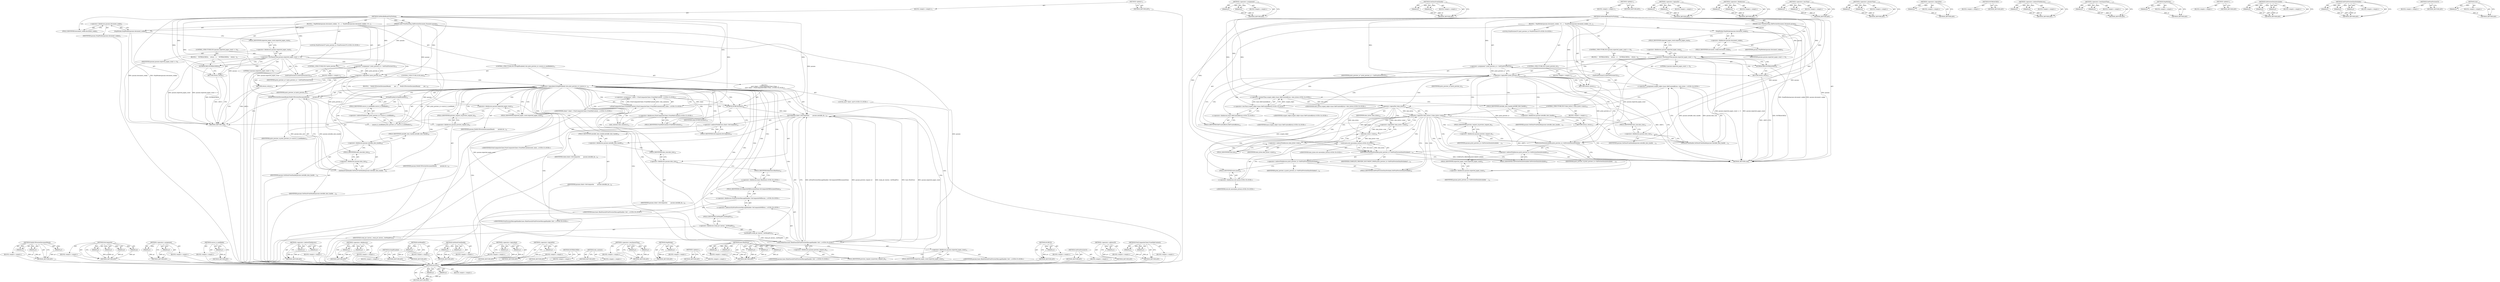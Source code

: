 digraph "PrintCompositeClient.FromWebContents" {
vulnerable_164 [label=<(METHOD,std.move)>];
vulnerable_165 [label=<(PARAM,p1)>];
vulnerable_166 [label=<(PARAM,p2)>];
vulnerable_167 [label=<(BLOCK,&lt;empty&gt;,&lt;empty&gt;)>];
vulnerable_168 [label=<(METHOD_RETURN,ANY)>];
vulnerable_117 [label=<(METHOD,&lt;operator&gt;.assignment)>];
vulnerable_118 [label=<(PARAM,p1)>];
vulnerable_119 [label=<(PARAM,p2)>];
vulnerable_120 [label=<(BLOCK,&lt;empty&gt;,&lt;empty&gt;)>];
vulnerable_121 [label=<(METHOD_RETURN,ANY)>];
vulnerable_139 [label=<(METHOD,GetDataFromHandle)>];
vulnerable_140 [label=<(PARAM,p1)>];
vulnerable_141 [label=<(PARAM,p2)>];
vulnerable_142 [label=<(BLOCK,&lt;empty&gt;,&lt;empty&gt;)>];
vulnerable_143 [label=<(METHOD_RETURN,ANY)>];
vulnerable_6 [label=<(METHOD,&lt;global&gt;)<SUB>1</SUB>>];
vulnerable_7 [label=<(BLOCK,&lt;empty&gt;,&lt;empty&gt;)<SUB>1</SUB>>];
vulnerable_8 [label=<(METHOD,OnMetafileReadyForPrinting)<SUB>1</SUB>>];
vulnerable_9 [label=<(PARAM,const PrintHostMsg_DidPreviewDocument_Params&amp; params)<SUB>2</SUB>>];
vulnerable_10 [label=<(BLOCK,{
  StopWorker(params.document_cookie);

  if (...,{
  StopWorker(params.document_cookie);

  if (...)<SUB>2</SUB>>];
vulnerable_11 [label=<(StopWorker,StopWorker(params.document_cookie))<SUB>3</SUB>>];
vulnerable_12 [label=<(&lt;operator&gt;.fieldAccess,params.document_cookie)<SUB>3</SUB>>];
vulnerable_13 [label=<(IDENTIFIER,params,StopWorker(params.document_cookie))<SUB>3</SUB>>];
vulnerable_14 [label=<(FIELD_IDENTIFIER,document_cookie,document_cookie)<SUB>3</SUB>>];
vulnerable_15 [label=<(CONTROL_STRUCTURE,IF,if (params.expected_pages_count &lt;= 0))<SUB>5</SUB>>];
vulnerable_16 [label=<(&lt;operator&gt;.lessEqualsThan,params.expected_pages_count &lt;= 0)<SUB>5</SUB>>];
vulnerable_17 [label=<(&lt;operator&gt;.fieldAccess,params.expected_pages_count)<SUB>5</SUB>>];
vulnerable_18 [label=<(IDENTIFIER,params,params.expected_pages_count &lt;= 0)<SUB>5</SUB>>];
vulnerable_19 [label=<(FIELD_IDENTIFIER,expected_pages_count,expected_pages_count)<SUB>5</SUB>>];
vulnerable_20 [label=<(LITERAL,0,params.expected_pages_count &lt;= 0)<SUB>5</SUB>>];
vulnerable_21 [label=<(BLOCK,{
    NOTREACHED();
    return;
  },{
    NOTREACHED();
    return;
  })<SUB>5</SUB>>];
vulnerable_22 [label=<(NOTREACHED,NOTREACHED())<SUB>6</SUB>>];
vulnerable_23 [label=<(RETURN,return;,return;)<SUB>7</SUB>>];
vulnerable_24 [label="<(LOCAL,PrintPreviewUI* print_preview_ui: PrintPreviewUI*)<SUB>10</SUB>>"];
vulnerable_25 [label=<(&lt;operator&gt;.assignment,* print_preview_ui = GetPrintPreviewUI())<SUB>10</SUB>>];
vulnerable_26 [label=<(IDENTIFIER,print_preview_ui,* print_preview_ui = GetPrintPreviewUI())<SUB>10</SUB>>];
vulnerable_27 [label=<(GetPrintPreviewUI,GetPrintPreviewUI())<SUB>10</SUB>>];
vulnerable_28 [label=<(CONTROL_STRUCTURE,IF,if (!print_preview_ui))<SUB>11</SUB>>];
vulnerable_29 [label=<(&lt;operator&gt;.logicalNot,!print_preview_ui)<SUB>11</SUB>>];
vulnerable_30 [label=<(IDENTIFIER,print_preview_ui,!print_preview_ui)<SUB>11</SUB>>];
vulnerable_31 [label=<(BLOCK,&lt;empty&gt;,&lt;empty&gt;)<SUB>12</SUB>>];
vulnerable_32 [label=<(RETURN,return;,return;)<SUB>12</SUB>>];
vulnerable_33 [label="<(&lt;operator&gt;.assignment,scoped_refptr&lt;base::RefCountedBytes&gt; data_bytes...)<SUB>14</SUB>>"];
vulnerable_34 [label="<(&lt;operator&gt;.greaterThan,scoped_refptr&lt;base::RefCountedBytes&gt; data_bytes)<SUB>14</SUB>>"];
vulnerable_35 [label="<(&lt;operator&gt;.lessThan,scoped_refptr&lt;base::RefCountedBytes)<SUB>14</SUB>>"];
vulnerable_36 [label="<(IDENTIFIER,scoped_refptr,scoped_refptr&lt;base::RefCountedBytes)<SUB>14</SUB>>"];
vulnerable_37 [label="<(&lt;operator&gt;.fieldAccess,base::RefCountedBytes)<SUB>14</SUB>>"];
vulnerable_38 [label="<(IDENTIFIER,base,scoped_refptr&lt;base::RefCountedBytes)<SUB>14</SUB>>"];
vulnerable_39 [label=<(FIELD_IDENTIFIER,RefCountedBytes,RefCountedBytes)<SUB>14</SUB>>];
vulnerable_40 [label="<(IDENTIFIER,data_bytes,scoped_refptr&lt;base::RefCountedBytes&gt; data_bytes)<SUB>14</SUB>>"];
vulnerable_41 [label=<(GetDataFromHandle,GetDataFromHandle(params.metafile_data_handle, ...)<SUB>15</SUB>>];
vulnerable_42 [label=<(&lt;operator&gt;.fieldAccess,params.metafile_data_handle)<SUB>15</SUB>>];
vulnerable_43 [label=<(IDENTIFIER,params,GetDataFromHandle(params.metafile_data_handle, ...)<SUB>15</SUB>>];
vulnerable_44 [label=<(FIELD_IDENTIFIER,metafile_data_handle,metafile_data_handle)<SUB>15</SUB>>];
vulnerable_45 [label=<(&lt;operator&gt;.fieldAccess,params.data_size)<SUB>15</SUB>>];
vulnerable_46 [label=<(IDENTIFIER,params,GetDataFromHandle(params.metafile_data_handle, ...)<SUB>15</SUB>>];
vulnerable_47 [label=<(FIELD_IDENTIFIER,data_size,data_size)<SUB>15</SUB>>];
vulnerable_48 [label=<(CONTROL_STRUCTURE,IF,if (!data_bytes || !data_bytes-&gt;size()))<SUB>16</SUB>>];
vulnerable_49 [label=<(&lt;operator&gt;.logicalOr,!data_bytes || !data_bytes-&gt;size())<SUB>16</SUB>>];
vulnerable_50 [label=<(&lt;operator&gt;.logicalNot,!data_bytes)<SUB>16</SUB>>];
vulnerable_51 [label=<(IDENTIFIER,data_bytes,!data_bytes)<SUB>16</SUB>>];
vulnerable_52 [label=<(&lt;operator&gt;.logicalNot,!data_bytes-&gt;size())<SUB>16</SUB>>];
vulnerable_53 [label=<(size,data_bytes-&gt;size())<SUB>16</SUB>>];
vulnerable_54 [label=<(&lt;operator&gt;.indirectFieldAccess,data_bytes-&gt;size)<SUB>16</SUB>>];
vulnerable_55 [label=<(IDENTIFIER,data_bytes,data_bytes-&gt;size())<SUB>16</SUB>>];
vulnerable_56 [label=<(FIELD_IDENTIFIER,size,size)<SUB>16</SUB>>];
vulnerable_57 [label=<(BLOCK,&lt;empty&gt;,&lt;empty&gt;)<SUB>17</SUB>>];
vulnerable_58 [label=<(RETURN,return;,return;)<SUB>17</SUB>>];
vulnerable_59 [label=<(SetPrintPreviewDataForIndex,print_preview_ui-&gt;SetPrintPreviewDataForIndex(C...)<SUB>18</SUB>>];
vulnerable_60 [label=<(&lt;operator&gt;.indirectFieldAccess,print_preview_ui-&gt;SetPrintPreviewDataForIndex)<SUB>18</SUB>>];
vulnerable_61 [label=<(IDENTIFIER,print_preview_ui,print_preview_ui-&gt;SetPrintPreviewDataForIndex(C...)<SUB>18</SUB>>];
vulnerable_62 [label=<(FIELD_IDENTIFIER,SetPrintPreviewDataForIndex,SetPrintPreviewDataForIndex)<SUB>18</SUB>>];
vulnerable_63 [label=<(IDENTIFIER,COMPLETE_PREVIEW_DOCUMENT_INDEX,print_preview_ui-&gt;SetPrintPreviewDataForIndex(C...)<SUB>18</SUB>>];
vulnerable_64 [label="<(std.move,std::move(data_bytes))<SUB>19</SUB>>"];
vulnerable_65 [label="<(&lt;operator&gt;.fieldAccess,std::move)<SUB>19</SUB>>"];
vulnerable_66 [label="<(IDENTIFIER,std,std::move(data_bytes))<SUB>19</SUB>>"];
vulnerable_67 [label=<(FIELD_IDENTIFIER,move,move)<SUB>19</SUB>>];
vulnerable_68 [label="<(IDENTIFIER,data_bytes,std::move(data_bytes))<SUB>19</SUB>>"];
vulnerable_69 [label=<(OnPreviewDataIsAvailable,print_preview_ui-&gt;OnPreviewDataIsAvailable(
   ...)<SUB>20</SUB>>];
vulnerable_70 [label=<(&lt;operator&gt;.indirectFieldAccess,print_preview_ui-&gt;OnPreviewDataIsAvailable)<SUB>20</SUB>>];
vulnerable_71 [label=<(IDENTIFIER,print_preview_ui,print_preview_ui-&gt;OnPreviewDataIsAvailable(
   ...)<SUB>20</SUB>>];
vulnerable_72 [label=<(FIELD_IDENTIFIER,OnPreviewDataIsAvailable,OnPreviewDataIsAvailable)<SUB>20</SUB>>];
vulnerable_73 [label=<(&lt;operator&gt;.fieldAccess,params.expected_pages_count)<SUB>21</SUB>>];
vulnerable_74 [label=<(IDENTIFIER,params,print_preview_ui-&gt;OnPreviewDataIsAvailable(
   ...)<SUB>21</SUB>>];
vulnerable_75 [label=<(FIELD_IDENTIFIER,expected_pages_count,expected_pages_count)<SUB>21</SUB>>];
vulnerable_76 [label=<(&lt;operator&gt;.fieldAccess,params.preview_request_id)<SUB>21</SUB>>];
vulnerable_77 [label=<(IDENTIFIER,params,print_preview_ui-&gt;OnPreviewDataIsAvailable(
   ...)<SUB>21</SUB>>];
vulnerable_78 [label=<(FIELD_IDENTIFIER,preview_request_id,preview_request_id)<SUB>21</SUB>>];
vulnerable_79 [label=<(METHOD_RETURN,void)<SUB>1</SUB>>];
vulnerable_81 [label=<(METHOD_RETURN,ANY)<SUB>1</SUB>>];
vulnerable_144 [label=<(METHOD,&lt;operator&gt;.logicalOr)>];
vulnerable_145 [label=<(PARAM,p1)>];
vulnerable_146 [label=<(PARAM,p2)>];
vulnerable_147 [label=<(BLOCK,&lt;empty&gt;,&lt;empty&gt;)>];
vulnerable_148 [label=<(METHOD_RETURN,ANY)>];
vulnerable_104 [label=<(METHOD,&lt;operator&gt;.fieldAccess)>];
vulnerable_105 [label=<(PARAM,p1)>];
vulnerable_106 [label=<(PARAM,p2)>];
vulnerable_107 [label=<(BLOCK,&lt;empty&gt;,&lt;empty&gt;)>];
vulnerable_108 [label=<(METHOD_RETURN,ANY)>];
vulnerable_134 [label=<(METHOD,&lt;operator&gt;.lessThan)>];
vulnerable_135 [label=<(PARAM,p1)>];
vulnerable_136 [label=<(PARAM,p2)>];
vulnerable_137 [label=<(BLOCK,&lt;empty&gt;,&lt;empty&gt;)>];
vulnerable_138 [label=<(METHOD_RETURN,ANY)>];
vulnerable_129 [label=<(METHOD,&lt;operator&gt;.greaterThan)>];
vulnerable_130 [label=<(PARAM,p1)>];
vulnerable_131 [label=<(PARAM,p2)>];
vulnerable_132 [label=<(BLOCK,&lt;empty&gt;,&lt;empty&gt;)>];
vulnerable_133 [label=<(METHOD_RETURN,ANY)>];
vulnerable_125 [label=<(METHOD,&lt;operator&gt;.logicalNot)>];
vulnerable_126 [label=<(PARAM,p1)>];
vulnerable_127 [label=<(BLOCK,&lt;empty&gt;,&lt;empty&gt;)>];
vulnerable_128 [label=<(METHOD_RETURN,ANY)>];
vulnerable_114 [label=<(METHOD,NOTREACHED)>];
vulnerable_115 [label=<(BLOCK,&lt;empty&gt;,&lt;empty&gt;)>];
vulnerable_116 [label=<(METHOD_RETURN,ANY)>];
vulnerable_153 [label=<(METHOD,&lt;operator&gt;.indirectFieldAccess)>];
vulnerable_154 [label=<(PARAM,p1)>];
vulnerable_155 [label=<(PARAM,p2)>];
vulnerable_156 [label=<(BLOCK,&lt;empty&gt;,&lt;empty&gt;)>];
vulnerable_157 [label=<(METHOD_RETURN,ANY)>];
vulnerable_109 [label=<(METHOD,&lt;operator&gt;.lessEqualsThan)>];
vulnerable_110 [label=<(PARAM,p1)>];
vulnerable_111 [label=<(PARAM,p2)>];
vulnerable_112 [label=<(BLOCK,&lt;empty&gt;,&lt;empty&gt;)>];
vulnerable_113 [label=<(METHOD_RETURN,ANY)>];
vulnerable_100 [label=<(METHOD,StopWorker)>];
vulnerable_101 [label=<(PARAM,p1)>];
vulnerable_102 [label=<(BLOCK,&lt;empty&gt;,&lt;empty&gt;)>];
vulnerable_103 [label=<(METHOD_RETURN,ANY)>];
vulnerable_94 [label=<(METHOD,&lt;global&gt;)<SUB>1</SUB>>];
vulnerable_95 [label=<(BLOCK,&lt;empty&gt;,&lt;empty&gt;)>];
vulnerable_96 [label=<(METHOD_RETURN,ANY)>];
vulnerable_169 [label=<(METHOD,OnPreviewDataIsAvailable)>];
vulnerable_170 [label=<(PARAM,p1)>];
vulnerable_171 [label=<(PARAM,p2)>];
vulnerable_172 [label=<(PARAM,p3)>];
vulnerable_173 [label=<(BLOCK,&lt;empty&gt;,&lt;empty&gt;)>];
vulnerable_174 [label=<(METHOD_RETURN,ANY)>];
vulnerable_158 [label=<(METHOD,SetPrintPreviewDataForIndex)>];
vulnerable_159 [label=<(PARAM,p1)>];
vulnerable_160 [label=<(PARAM,p2)>];
vulnerable_161 [label=<(PARAM,p3)>];
vulnerable_162 [label=<(BLOCK,&lt;empty&gt;,&lt;empty&gt;)>];
vulnerable_163 [label=<(METHOD_RETURN,ANY)>];
vulnerable_122 [label=<(METHOD,GetPrintPreviewUI)>];
vulnerable_123 [label=<(BLOCK,&lt;empty&gt;,&lt;empty&gt;)>];
vulnerable_124 [label=<(METHOD_RETURN,ANY)>];
vulnerable_149 [label=<(METHOD,size)>];
vulnerable_150 [label=<(PARAM,p1)>];
vulnerable_151 [label=<(BLOCK,&lt;empty&gt;,&lt;empty&gt;)>];
vulnerable_152 [label=<(METHOD_RETURN,ANY)>];
fixed_201 [label=<(METHOD,NotifyUIPreviewDocumentReady)>];
fixed_202 [label=<(PARAM,p1)>];
fixed_203 [label=<(PARAM,p2)>];
fixed_204 [label=<(PARAM,p3)>];
fixed_205 [label=<(BLOCK,&lt;empty&gt;,&lt;empty&gt;)>];
fixed_206 [label=<(METHOD_RETURN,ANY)>];
fixed_178 [label=<(METHOD,DoComposite)>];
fixed_179 [label=<(PARAM,p1)>];
fixed_180 [label=<(PARAM,p2)>];
fixed_181 [label=<(PARAM,p3)>];
fixed_182 [label=<(PARAM,p4)>];
fixed_183 [label=<(BLOCK,&lt;empty&gt;,&lt;empty&gt;)>];
fixed_184 [label=<(METHOD_RETURN,ANY)>];
fixed_137 [label=<(METHOD,&lt;operator&gt;.assignment)>];
fixed_138 [label=<(PARAM,p1)>];
fixed_139 [label=<(PARAM,p2)>];
fixed_140 [label=<(BLOCK,&lt;empty&gt;,&lt;empty&gt;)>];
fixed_141 [label=<(METHOD_RETURN,ANY)>];
fixed_157 [label=<(METHOD,source_is_modifiable)>];
fixed_158 [label=<(PARAM,p1)>];
fixed_159 [label=<(BLOCK,&lt;empty&gt;,&lt;empty&gt;)>];
fixed_160 [label=<(METHOD_RETURN,ANY)>];
fixed_6 [label=<(METHOD,&lt;global&gt;)<SUB>1</SUB>>];
fixed_7 [label=<(BLOCK,&lt;empty&gt;,&lt;empty&gt;)<SUB>1</SUB>>];
fixed_8 [label=<(METHOD,OnMetafileReadyForPrinting)<SUB>1</SUB>>];
fixed_9 [label=<(PARAM,const PrintHostMsg_DidPreviewDocument_Params&amp; params)<SUB>2</SUB>>];
fixed_10 [label=<(BLOCK,{
  StopWorker(params.document_cookie);

  if (...,{
  StopWorker(params.document_cookie);

  if (...)<SUB>2</SUB>>];
fixed_11 [label=<(StopWorker,StopWorker(params.document_cookie))<SUB>3</SUB>>];
fixed_12 [label=<(&lt;operator&gt;.fieldAccess,params.document_cookie)<SUB>3</SUB>>];
fixed_13 [label=<(IDENTIFIER,params,StopWorker(params.document_cookie))<SUB>3</SUB>>];
fixed_14 [label=<(FIELD_IDENTIFIER,document_cookie,document_cookie)<SUB>3</SUB>>];
fixed_15 [label=<(CONTROL_STRUCTURE,IF,if (params.expected_pages_count &lt;= 0))<SUB>5</SUB>>];
fixed_16 [label=<(&lt;operator&gt;.lessEqualsThan,params.expected_pages_count &lt;= 0)<SUB>5</SUB>>];
fixed_17 [label=<(&lt;operator&gt;.fieldAccess,params.expected_pages_count)<SUB>5</SUB>>];
fixed_18 [label=<(IDENTIFIER,params,params.expected_pages_count &lt;= 0)<SUB>5</SUB>>];
fixed_19 [label=<(FIELD_IDENTIFIER,expected_pages_count,expected_pages_count)<SUB>5</SUB>>];
fixed_20 [label=<(LITERAL,0,params.expected_pages_count &lt;= 0)<SUB>5</SUB>>];
fixed_21 [label=<(BLOCK,{
    NOTREACHED();
    return;
  },{
    NOTREACHED();
    return;
  })<SUB>5</SUB>>];
fixed_22 [label=<(NOTREACHED,NOTREACHED())<SUB>6</SUB>>];
fixed_23 [label=<(RETURN,return;,return;)<SUB>7</SUB>>];
fixed_24 [label="<(LOCAL,PrintPreviewUI* print_preview_ui: PrintPreviewUI*)<SUB>10</SUB>>"];
fixed_25 [label=<(&lt;operator&gt;.assignment,* print_preview_ui = GetPrintPreviewUI())<SUB>10</SUB>>];
fixed_26 [label=<(IDENTIFIER,print_preview_ui,* print_preview_ui = GetPrintPreviewUI())<SUB>10</SUB>>];
fixed_27 [label=<(GetPrintPreviewUI,GetPrintPreviewUI())<SUB>10</SUB>>];
fixed_28 [label=<(CONTROL_STRUCTURE,IF,if (!print_preview_ui))<SUB>11</SUB>>];
fixed_29 [label=<(&lt;operator&gt;.logicalNot,!print_preview_ui)<SUB>11</SUB>>];
fixed_30 [label=<(IDENTIFIER,print_preview_ui,!print_preview_ui)<SUB>11</SUB>>];
fixed_31 [label=<(BLOCK,&lt;empty&gt;,&lt;empty&gt;)<SUB>12</SUB>>];
fixed_32 [label=<(RETURN,return;,return;)<SUB>12</SUB>>];
fixed_33 [label=<(CONTROL_STRUCTURE,IF,if (IsOopifEnabled() &amp;&amp; print_preview_ui-&gt;source_is_modifiable()))<SUB>14</SUB>>];
fixed_34 [label=<(&lt;operator&gt;.logicalAnd,IsOopifEnabled() &amp;&amp; print_preview_ui-&gt;source_is...)<SUB>14</SUB>>];
fixed_35 [label=<(IsOopifEnabled,IsOopifEnabled())<SUB>14</SUB>>];
fixed_36 [label=<(source_is_modifiable,print_preview_ui-&gt;source_is_modifiable())<SUB>14</SUB>>];
fixed_37 [label=<(&lt;operator&gt;.indirectFieldAccess,print_preview_ui-&gt;source_is_modifiable)<SUB>14</SUB>>];
fixed_38 [label=<(IDENTIFIER,print_preview_ui,print_preview_ui-&gt;source_is_modifiable())<SUB>14</SUB>>];
fixed_39 [label=<(FIELD_IDENTIFIER,source_is_modifiable,source_is_modifiable)<SUB>14</SUB>>];
fixed_40 [label="<(BLOCK,{
    auto* client = PrintCompositeClient::From...,{
    auto* client = PrintCompositeClient::From...)<SUB>14</SUB>>"];
fixed_41 [label="<(LOCAL,auto* client: auto*)<SUB>15</SUB>>"];
fixed_42 [label="<(&lt;operator&gt;.assignment,* client = PrintCompositeClient::FromWebContent...)<SUB>15</SUB>>"];
fixed_43 [label="<(IDENTIFIER,client,* client = PrintCompositeClient::FromWebContent...)<SUB>15</SUB>>"];
fixed_44 [label="<(PrintCompositeClient.FromWebContents,PrintCompositeClient::FromWebContents(web_conte...)<SUB>15</SUB>>"];
fixed_45 [label="<(&lt;operator&gt;.fieldAccess,PrintCompositeClient::FromWebContents)<SUB>15</SUB>>"];
fixed_46 [label="<(IDENTIFIER,PrintCompositeClient,PrintCompositeClient::FromWebContents(web_conte...)<SUB>15</SUB>>"];
fixed_47 [label=<(FIELD_IDENTIFIER,FromWebContents,FromWebContents)<SUB>15</SUB>>];
fixed_48 [label=<(web_contents,web_contents())<SUB>15</SUB>>];
fixed_49 [label=<(DCHECK,DCHECK(client))<SUB>16</SUB>>];
fixed_50 [label=<(IDENTIFIER,client,DCHECK(client))<SUB>16</SUB>>];
fixed_51 [label=<(DoComposite,client-&gt;DoComposite(
        params.metafile_da...)<SUB>18</SUB>>];
fixed_52 [label=<(&lt;operator&gt;.indirectFieldAccess,client-&gt;DoComposite)<SUB>18</SUB>>];
fixed_53 [label=<(IDENTIFIER,client,client-&gt;DoComposite(
        params.metafile_da...)<SUB>18</SUB>>];
fixed_54 [label=<(FIELD_IDENTIFIER,DoComposite,DoComposite)<SUB>18</SUB>>];
fixed_55 [label=<(&lt;operator&gt;.fieldAccess,params.metafile_data_handle)<SUB>19</SUB>>];
fixed_56 [label=<(IDENTIFIER,params,client-&gt;DoComposite(
        params.metafile_da...)<SUB>19</SUB>>];
fixed_57 [label=<(FIELD_IDENTIFIER,metafile_data_handle,metafile_data_handle)<SUB>19</SUB>>];
fixed_58 [label=<(&lt;operator&gt;.fieldAccess,params.data_size)<SUB>19</SUB>>];
fixed_59 [label=<(IDENTIFIER,params,client-&gt;DoComposite(
        params.metafile_da...)<SUB>19</SUB>>];
fixed_60 [label=<(FIELD_IDENTIFIER,data_size,data_size)<SUB>19</SUB>>];
fixed_61 [label="<(base.BindOnce,base::BindOnce(&amp;PrintPreviewMessageHandler::OnC...)<SUB>20</SUB>>"];
fixed_62 [label="<(&lt;operator&gt;.fieldAccess,base::BindOnce)<SUB>20</SUB>>"];
fixed_63 [label="<(IDENTIFIER,base,base::BindOnce(&amp;PrintPreviewMessageHandler::OnC...)<SUB>20</SUB>>"];
fixed_64 [label=<(FIELD_IDENTIFIER,BindOnce,BindOnce)<SUB>20</SUB>>];
fixed_65 [label="<(&lt;operator&gt;.addressOf,&amp;PrintPreviewMessageHandler::OnCompositePdfDocu...)<SUB>20</SUB>>"];
fixed_66 [label="<(&lt;operator&gt;.fieldAccess,PrintPreviewMessageHandler::OnCompositePdfDocum...)<SUB>20</SUB>>"];
fixed_67 [label="<(IDENTIFIER,PrintPreviewMessageHandler,base::BindOnce(&amp;PrintPreviewMessageHandler::OnC...)<SUB>20</SUB>>"];
fixed_68 [label=<(FIELD_IDENTIFIER,OnCompositePdfDocumentDone,OnCompositePdfDocumentDone)<SUB>20</SUB>>];
fixed_69 [label=<(GetWeakPtr,weak_ptr_factory_.GetWeakPtr())<SUB>21</SUB>>];
fixed_70 [label=<(&lt;operator&gt;.fieldAccess,weak_ptr_factory_.GetWeakPtr)<SUB>21</SUB>>];
fixed_71 [label=<(IDENTIFIER,weak_ptr_factory_,weak_ptr_factory_.GetWeakPtr())<SUB>21</SUB>>];
fixed_72 [label=<(FIELD_IDENTIFIER,GetWeakPtr,GetWeakPtr)<SUB>21</SUB>>];
fixed_73 [label=<(&lt;operator&gt;.fieldAccess,params.expected_pages_count)<SUB>22</SUB>>];
fixed_74 [label="<(IDENTIFIER,params,base::BindOnce(&amp;PrintPreviewMessageHandler::OnC...)<SUB>22</SUB>>"];
fixed_75 [label=<(FIELD_IDENTIFIER,expected_pages_count,expected_pages_count)<SUB>22</SUB>>];
fixed_76 [label=<(&lt;operator&gt;.fieldAccess,params.preview_request_id)<SUB>22</SUB>>];
fixed_77 [label="<(IDENTIFIER,params,base::BindOnce(&amp;PrintPreviewMessageHandler::OnC...)<SUB>22</SUB>>"];
fixed_78 [label=<(FIELD_IDENTIFIER,preview_request_id,preview_request_id)<SUB>22</SUB>>];
fixed_79 [label=<(CONTROL_STRUCTURE,ELSE,else)<SUB>23</SUB>>];
fixed_80 [label=<(BLOCK,{
    NotifyUIPreviewDocumentReady(
        par...,{
    NotifyUIPreviewDocumentReady(
        par...)<SUB>23</SUB>>];
fixed_81 [label=<(NotifyUIPreviewDocumentReady,NotifyUIPreviewDocumentReady(
        params.ex...)<SUB>24</SUB>>];
fixed_82 [label=<(&lt;operator&gt;.fieldAccess,params.expected_pages_count)<SUB>25</SUB>>];
fixed_83 [label=<(IDENTIFIER,params,NotifyUIPreviewDocumentReady(
        params.ex...)<SUB>25</SUB>>];
fixed_84 [label=<(FIELD_IDENTIFIER,expected_pages_count,expected_pages_count)<SUB>25</SUB>>];
fixed_85 [label=<(&lt;operator&gt;.fieldAccess,params.preview_request_id)<SUB>25</SUB>>];
fixed_86 [label=<(IDENTIFIER,params,NotifyUIPreviewDocumentReady(
        params.ex...)<SUB>25</SUB>>];
fixed_87 [label=<(FIELD_IDENTIFIER,preview_request_id,preview_request_id)<SUB>25</SUB>>];
fixed_88 [label=<(GetDataFromHandle,GetDataFromHandle(params.metafile_data_handle, ...)<SUB>26</SUB>>];
fixed_89 [label=<(&lt;operator&gt;.fieldAccess,params.metafile_data_handle)<SUB>26</SUB>>];
fixed_90 [label=<(IDENTIFIER,params,GetDataFromHandle(params.metafile_data_handle, ...)<SUB>26</SUB>>];
fixed_91 [label=<(FIELD_IDENTIFIER,metafile_data_handle,metafile_data_handle)<SUB>26</SUB>>];
fixed_92 [label=<(&lt;operator&gt;.fieldAccess,params.data_size)<SUB>26</SUB>>];
fixed_93 [label=<(IDENTIFIER,params,GetDataFromHandle(params.metafile_data_handle, ...)<SUB>26</SUB>>];
fixed_94 [label=<(FIELD_IDENTIFIER,data_size,data_size)<SUB>26</SUB>>];
fixed_95 [label=<(METHOD_RETURN,void)<SUB>1</SUB>>];
fixed_97 [label=<(METHOD_RETURN,ANY)<SUB>1</SUB>>];
fixed_161 [label=<(METHOD,&lt;operator&gt;.indirectFieldAccess)>];
fixed_162 [label=<(PARAM,p1)>];
fixed_163 [label=<(PARAM,p2)>];
fixed_164 [label=<(BLOCK,&lt;empty&gt;,&lt;empty&gt;)>];
fixed_165 [label=<(METHOD_RETURN,ANY)>];
fixed_124 [label=<(METHOD,&lt;operator&gt;.fieldAccess)>];
fixed_125 [label=<(PARAM,p1)>];
fixed_126 [label=<(PARAM,p2)>];
fixed_127 [label=<(BLOCK,&lt;empty&gt;,&lt;empty&gt;)>];
fixed_128 [label=<(METHOD_RETURN,ANY)>];
fixed_154 [label=<(METHOD,IsOopifEnabled)>];
fixed_155 [label=<(BLOCK,&lt;empty&gt;,&lt;empty&gt;)>];
fixed_156 [label=<(METHOD_RETURN,ANY)>];
fixed_197 [label=<(METHOD,GetWeakPtr)>];
fixed_198 [label=<(PARAM,p1)>];
fixed_199 [label=<(BLOCK,&lt;empty&gt;,&lt;empty&gt;)>];
fixed_200 [label=<(METHOD_RETURN,ANY)>];
fixed_207 [label=<(METHOD,GetDataFromHandle)>];
fixed_208 [label=<(PARAM,p1)>];
fixed_209 [label=<(PARAM,p2)>];
fixed_210 [label=<(BLOCK,&lt;empty&gt;,&lt;empty&gt;)>];
fixed_211 [label=<(METHOD_RETURN,ANY)>];
fixed_149 [label=<(METHOD,&lt;operator&gt;.logicalAnd)>];
fixed_150 [label=<(PARAM,p1)>];
fixed_151 [label=<(PARAM,p2)>];
fixed_152 [label=<(BLOCK,&lt;empty&gt;,&lt;empty&gt;)>];
fixed_153 [label=<(METHOD_RETURN,ANY)>];
fixed_145 [label=<(METHOD,&lt;operator&gt;.logicalNot)>];
fixed_146 [label=<(PARAM,p1)>];
fixed_147 [label=<(BLOCK,&lt;empty&gt;,&lt;empty&gt;)>];
fixed_148 [label=<(METHOD_RETURN,ANY)>];
fixed_134 [label=<(METHOD,NOTREACHED)>];
fixed_135 [label=<(BLOCK,&lt;empty&gt;,&lt;empty&gt;)>];
fixed_136 [label=<(METHOD_RETURN,ANY)>];
fixed_171 [label=<(METHOD,web_contents)>];
fixed_172 [label=<(BLOCK,&lt;empty&gt;,&lt;empty&gt;)>];
fixed_173 [label=<(METHOD_RETURN,ANY)>];
fixed_129 [label=<(METHOD,&lt;operator&gt;.lessEqualsThan)>];
fixed_130 [label=<(PARAM,p1)>];
fixed_131 [label=<(PARAM,p2)>];
fixed_132 [label=<(BLOCK,&lt;empty&gt;,&lt;empty&gt;)>];
fixed_133 [label=<(METHOD_RETURN,ANY)>];
fixed_120 [label=<(METHOD,StopWorker)>];
fixed_121 [label=<(PARAM,p1)>];
fixed_122 [label=<(BLOCK,&lt;empty&gt;,&lt;empty&gt;)>];
fixed_123 [label=<(METHOD_RETURN,ANY)>];
fixed_114 [label=<(METHOD,&lt;global&gt;)<SUB>1</SUB>>];
fixed_115 [label=<(BLOCK,&lt;empty&gt;,&lt;empty&gt;)>];
fixed_116 [label=<(METHOD_RETURN,ANY)>];
fixed_185 [label=<(METHOD,base.BindOnce)>];
fixed_186 [label=<(PARAM,p1)>];
fixed_187 [label=<(PARAM,p2)>];
fixed_188 [label=<(PARAM,p3)>];
fixed_189 [label=<(PARAM,p4)>];
fixed_190 [label=<(PARAM,p5)>];
fixed_191 [label=<(BLOCK,&lt;empty&gt;,&lt;empty&gt;)>];
fixed_192 [label=<(METHOD_RETURN,ANY)>];
fixed_174 [label=<(METHOD,DCHECK)>];
fixed_175 [label=<(PARAM,p1)>];
fixed_176 [label=<(BLOCK,&lt;empty&gt;,&lt;empty&gt;)>];
fixed_177 [label=<(METHOD_RETURN,ANY)>];
fixed_142 [label=<(METHOD,GetPrintPreviewUI)>];
fixed_143 [label=<(BLOCK,&lt;empty&gt;,&lt;empty&gt;)>];
fixed_144 [label=<(METHOD_RETURN,ANY)>];
fixed_193 [label=<(METHOD,&lt;operator&gt;.addressOf)>];
fixed_194 [label=<(PARAM,p1)>];
fixed_195 [label=<(BLOCK,&lt;empty&gt;,&lt;empty&gt;)>];
fixed_196 [label=<(METHOD_RETURN,ANY)>];
fixed_166 [label=<(METHOD,PrintCompositeClient.FromWebContents)>];
fixed_167 [label=<(PARAM,p1)>];
fixed_168 [label=<(PARAM,p2)>];
fixed_169 [label=<(BLOCK,&lt;empty&gt;,&lt;empty&gt;)>];
fixed_170 [label=<(METHOD_RETURN,ANY)>];
vulnerable_164 -> vulnerable_165  [key=0, label="AST: "];
vulnerable_164 -> vulnerable_165  [key=1, label="DDG: "];
vulnerable_164 -> vulnerable_167  [key=0, label="AST: "];
vulnerable_164 -> vulnerable_166  [key=0, label="AST: "];
vulnerable_164 -> vulnerable_166  [key=1, label="DDG: "];
vulnerable_164 -> vulnerable_168  [key=0, label="AST: "];
vulnerable_164 -> vulnerable_168  [key=1, label="CFG: "];
vulnerable_165 -> vulnerable_168  [key=0, label="DDG: p1"];
vulnerable_166 -> vulnerable_168  [key=0, label="DDG: p2"];
vulnerable_117 -> vulnerable_118  [key=0, label="AST: "];
vulnerable_117 -> vulnerable_118  [key=1, label="DDG: "];
vulnerable_117 -> vulnerable_120  [key=0, label="AST: "];
vulnerable_117 -> vulnerable_119  [key=0, label="AST: "];
vulnerable_117 -> vulnerable_119  [key=1, label="DDG: "];
vulnerable_117 -> vulnerable_121  [key=0, label="AST: "];
vulnerable_117 -> vulnerable_121  [key=1, label="CFG: "];
vulnerable_118 -> vulnerable_121  [key=0, label="DDG: p1"];
vulnerable_119 -> vulnerable_121  [key=0, label="DDG: p2"];
vulnerable_139 -> vulnerable_140  [key=0, label="AST: "];
vulnerable_139 -> vulnerable_140  [key=1, label="DDG: "];
vulnerable_139 -> vulnerable_142  [key=0, label="AST: "];
vulnerable_139 -> vulnerable_141  [key=0, label="AST: "];
vulnerable_139 -> vulnerable_141  [key=1, label="DDG: "];
vulnerable_139 -> vulnerable_143  [key=0, label="AST: "];
vulnerable_139 -> vulnerable_143  [key=1, label="CFG: "];
vulnerable_140 -> vulnerable_143  [key=0, label="DDG: p1"];
vulnerable_141 -> vulnerable_143  [key=0, label="DDG: p2"];
vulnerable_6 -> vulnerable_7  [key=0, label="AST: "];
vulnerable_6 -> vulnerable_81  [key=0, label="AST: "];
vulnerable_6 -> vulnerable_81  [key=1, label="CFG: "];
vulnerable_7 -> vulnerable_8  [key=0, label="AST: "];
vulnerable_8 -> vulnerable_9  [key=0, label="AST: "];
vulnerable_8 -> vulnerable_9  [key=1, label="DDG: "];
vulnerable_8 -> vulnerable_10  [key=0, label="AST: "];
vulnerable_8 -> vulnerable_79  [key=0, label="AST: "];
vulnerable_8 -> vulnerable_14  [key=0, label="CFG: "];
vulnerable_8 -> vulnerable_25  [key=0, label="DDG: "];
vulnerable_8 -> vulnerable_59  [key=0, label="DDG: "];
vulnerable_8 -> vulnerable_16  [key=0, label="DDG: "];
vulnerable_8 -> vulnerable_22  [key=0, label="DDG: "];
vulnerable_8 -> vulnerable_23  [key=0, label="DDG: "];
vulnerable_8 -> vulnerable_29  [key=0, label="DDG: "];
vulnerable_8 -> vulnerable_32  [key=0, label="DDG: "];
vulnerable_8 -> vulnerable_34  [key=0, label="DDG: "];
vulnerable_8 -> vulnerable_58  [key=0, label="DDG: "];
vulnerable_8 -> vulnerable_64  [key=0, label="DDG: "];
vulnerable_8 -> vulnerable_35  [key=0, label="DDG: "];
vulnerable_8 -> vulnerable_50  [key=0, label="DDG: "];
vulnerable_9 -> vulnerable_79  [key=0, label="DDG: params"];
vulnerable_9 -> vulnerable_11  [key=0, label="DDG: params"];
vulnerable_9 -> vulnerable_69  [key=0, label="DDG: params"];
vulnerable_9 -> vulnerable_16  [key=0, label="DDG: params"];
vulnerable_9 -> vulnerable_41  [key=0, label="DDG: params"];
vulnerable_10 -> vulnerable_11  [key=0, label="AST: "];
vulnerable_10 -> vulnerable_15  [key=0, label="AST: "];
vulnerable_10 -> vulnerable_24  [key=0, label="AST: "];
vulnerable_10 -> vulnerable_25  [key=0, label="AST: "];
vulnerable_10 -> vulnerable_28  [key=0, label="AST: "];
vulnerable_10 -> vulnerable_33  [key=0, label="AST: "];
vulnerable_10 -> vulnerable_48  [key=0, label="AST: "];
vulnerable_10 -> vulnerable_59  [key=0, label="AST: "];
vulnerable_10 -> vulnerable_69  [key=0, label="AST: "];
vulnerable_11 -> vulnerable_12  [key=0, label="AST: "];
vulnerable_11 -> vulnerable_19  [key=0, label="CFG: "];
vulnerable_11 -> vulnerable_79  [key=0, label="DDG: params.document_cookie"];
vulnerable_11 -> vulnerable_79  [key=1, label="DDG: StopWorker(params.document_cookie)"];
vulnerable_12 -> vulnerable_13  [key=0, label="AST: "];
vulnerable_12 -> vulnerable_14  [key=0, label="AST: "];
vulnerable_12 -> vulnerable_11  [key=0, label="CFG: "];
vulnerable_14 -> vulnerable_12  [key=0, label="CFG: "];
vulnerable_15 -> vulnerable_16  [key=0, label="AST: "];
vulnerable_15 -> vulnerable_21  [key=0, label="AST: "];
vulnerable_16 -> vulnerable_17  [key=0, label="AST: "];
vulnerable_16 -> vulnerable_20  [key=0, label="AST: "];
vulnerable_16 -> vulnerable_22  [key=0, label="CFG: "];
vulnerable_16 -> vulnerable_22  [key=1, label="CDG: "];
vulnerable_16 -> vulnerable_27  [key=0, label="CFG: "];
vulnerable_16 -> vulnerable_27  [key=1, label="CDG: "];
vulnerable_16 -> vulnerable_79  [key=0, label="DDG: params.expected_pages_count"];
vulnerable_16 -> vulnerable_79  [key=1, label="DDG: params.expected_pages_count &lt;= 0"];
vulnerable_16 -> vulnerable_69  [key=0, label="DDG: params.expected_pages_count"];
vulnerable_16 -> vulnerable_25  [key=0, label="CDG: "];
vulnerable_16 -> vulnerable_29  [key=0, label="CDG: "];
vulnerable_16 -> vulnerable_23  [key=0, label="CDG: "];
vulnerable_17 -> vulnerable_18  [key=0, label="AST: "];
vulnerable_17 -> vulnerable_19  [key=0, label="AST: "];
vulnerable_17 -> vulnerable_16  [key=0, label="CFG: "];
vulnerable_19 -> vulnerable_17  [key=0, label="CFG: "];
vulnerable_21 -> vulnerable_22  [key=0, label="AST: "];
vulnerable_21 -> vulnerable_23  [key=0, label="AST: "];
vulnerable_22 -> vulnerable_23  [key=0, label="CFG: "];
vulnerable_22 -> vulnerable_79  [key=0, label="DDG: NOTREACHED()"];
vulnerable_23 -> vulnerable_79  [key=0, label="CFG: "];
vulnerable_23 -> vulnerable_79  [key=1, label="DDG: &lt;RET&gt;"];
vulnerable_25 -> vulnerable_26  [key=0, label="AST: "];
vulnerable_25 -> vulnerable_27  [key=0, label="AST: "];
vulnerable_25 -> vulnerable_29  [key=0, label="CFG: "];
vulnerable_25 -> vulnerable_29  [key=1, label="DDG: print_preview_ui"];
vulnerable_27 -> vulnerable_25  [key=0, label="CFG: "];
vulnerable_28 -> vulnerable_29  [key=0, label="AST: "];
vulnerable_28 -> vulnerable_31  [key=0, label="AST: "];
vulnerable_29 -> vulnerable_30  [key=0, label="AST: "];
vulnerable_29 -> vulnerable_32  [key=0, label="CFG: "];
vulnerable_29 -> vulnerable_32  [key=1, label="CDG: "];
vulnerable_29 -> vulnerable_39  [key=0, label="CFG: "];
vulnerable_29 -> vulnerable_39  [key=1, label="CDG: "];
vulnerable_29 -> vulnerable_59  [key=0, label="DDG: print_preview_ui"];
vulnerable_29 -> vulnerable_69  [key=0, label="DDG: print_preview_ui"];
vulnerable_29 -> vulnerable_47  [key=0, label="CDG: "];
vulnerable_29 -> vulnerable_34  [key=0, label="CDG: "];
vulnerable_29 -> vulnerable_49  [key=0, label="CDG: "];
vulnerable_29 -> vulnerable_42  [key=0, label="CDG: "];
vulnerable_29 -> vulnerable_37  [key=0, label="CDG: "];
vulnerable_29 -> vulnerable_45  [key=0, label="CDG: "];
vulnerable_29 -> vulnerable_50  [key=0, label="CDG: "];
vulnerable_29 -> vulnerable_44  [key=0, label="CDG: "];
vulnerable_29 -> vulnerable_35  [key=0, label="CDG: "];
vulnerable_29 -> vulnerable_33  [key=0, label="CDG: "];
vulnerable_29 -> vulnerable_41  [key=0, label="CDG: "];
vulnerable_31 -> vulnerable_32  [key=0, label="AST: "];
vulnerable_32 -> vulnerable_79  [key=0, label="CFG: "];
vulnerable_32 -> vulnerable_79  [key=1, label="DDG: &lt;RET&gt;"];
vulnerable_33 -> vulnerable_34  [key=0, label="AST: "];
vulnerable_33 -> vulnerable_41  [key=0, label="AST: "];
vulnerable_33 -> vulnerable_50  [key=0, label="CFG: "];
vulnerable_34 -> vulnerable_35  [key=0, label="AST: "];
vulnerable_34 -> vulnerable_40  [key=0, label="AST: "];
vulnerable_34 -> vulnerable_44  [key=0, label="CFG: "];
vulnerable_34 -> vulnerable_50  [key=0, label="DDG: data_bytes"];
vulnerable_35 -> vulnerable_36  [key=0, label="AST: "];
vulnerable_35 -> vulnerable_37  [key=0, label="AST: "];
vulnerable_35 -> vulnerable_34  [key=0, label="CFG: "];
vulnerable_35 -> vulnerable_34  [key=1, label="DDG: scoped_refptr"];
vulnerable_35 -> vulnerable_34  [key=2, label="DDG: base::RefCountedBytes"];
vulnerable_35 -> vulnerable_79  [key=0, label="DDG: scoped_refptr"];
vulnerable_37 -> vulnerable_38  [key=0, label="AST: "];
vulnerable_37 -> vulnerable_39  [key=0, label="AST: "];
vulnerable_37 -> vulnerable_35  [key=0, label="CFG: "];
vulnerable_39 -> vulnerable_37  [key=0, label="CFG: "];
vulnerable_41 -> vulnerable_42  [key=0, label="AST: "];
vulnerable_41 -> vulnerable_45  [key=0, label="AST: "];
vulnerable_41 -> vulnerable_33  [key=0, label="CFG: "];
vulnerable_41 -> vulnerable_33  [key=1, label="DDG: params.metafile_data_handle"];
vulnerable_41 -> vulnerable_33  [key=2, label="DDG: params.data_size"];
vulnerable_42 -> vulnerable_43  [key=0, label="AST: "];
vulnerable_42 -> vulnerable_44  [key=0, label="AST: "];
vulnerable_42 -> vulnerable_47  [key=0, label="CFG: "];
vulnerable_44 -> vulnerable_42  [key=0, label="CFG: "];
vulnerable_45 -> vulnerable_46  [key=0, label="AST: "];
vulnerable_45 -> vulnerable_47  [key=0, label="AST: "];
vulnerable_45 -> vulnerable_41  [key=0, label="CFG: "];
vulnerable_47 -> vulnerable_45  [key=0, label="CFG: "];
vulnerable_48 -> vulnerable_49  [key=0, label="AST: "];
vulnerable_48 -> vulnerable_57  [key=0, label="AST: "];
vulnerable_49 -> vulnerable_50  [key=0, label="AST: "];
vulnerable_49 -> vulnerable_52  [key=0, label="AST: "];
vulnerable_49 -> vulnerable_58  [key=0, label="CFG: "];
vulnerable_49 -> vulnerable_58  [key=1, label="CDG: "];
vulnerable_49 -> vulnerable_62  [key=0, label="CFG: "];
vulnerable_49 -> vulnerable_62  [key=1, label="CDG: "];
vulnerable_49 -> vulnerable_60  [key=0, label="CDG: "];
vulnerable_49 -> vulnerable_73  [key=0, label="CDG: "];
vulnerable_49 -> vulnerable_64  [key=0, label="CDG: "];
vulnerable_49 -> vulnerable_75  [key=0, label="CDG: "];
vulnerable_49 -> vulnerable_72  [key=0, label="CDG: "];
vulnerable_49 -> vulnerable_69  [key=0, label="CDG: "];
vulnerable_49 -> vulnerable_67  [key=0, label="CDG: "];
vulnerable_49 -> vulnerable_76  [key=0, label="CDG: "];
vulnerable_49 -> vulnerable_65  [key=0, label="CDG: "];
vulnerable_49 -> vulnerable_59  [key=0, label="CDG: "];
vulnerable_49 -> vulnerable_70  [key=0, label="CDG: "];
vulnerable_49 -> vulnerable_78  [key=0, label="CDG: "];
vulnerable_50 -> vulnerable_51  [key=0, label="AST: "];
vulnerable_50 -> vulnerable_49  [key=0, label="CFG: "];
vulnerable_50 -> vulnerable_49  [key=1, label="DDG: data_bytes"];
vulnerable_50 -> vulnerable_56  [key=0, label="CFG: "];
vulnerable_50 -> vulnerable_56  [key=1, label="CDG: "];
vulnerable_50 -> vulnerable_64  [key=0, label="DDG: data_bytes"];
vulnerable_50 -> vulnerable_53  [key=0, label="DDG: data_bytes"];
vulnerable_50 -> vulnerable_53  [key=1, label="CDG: "];
vulnerable_50 -> vulnerable_52  [key=0, label="CDG: "];
vulnerable_50 -> vulnerable_54  [key=0, label="CDG: "];
vulnerable_52 -> vulnerable_53  [key=0, label="AST: "];
vulnerable_52 -> vulnerable_49  [key=0, label="CFG: "];
vulnerable_52 -> vulnerable_49  [key=1, label="DDG: data_bytes-&gt;size()"];
vulnerable_53 -> vulnerable_54  [key=0, label="AST: "];
vulnerable_53 -> vulnerable_52  [key=0, label="CFG: "];
vulnerable_53 -> vulnerable_52  [key=1, label="DDG: data_bytes-&gt;size"];
vulnerable_53 -> vulnerable_64  [key=0, label="DDG: data_bytes-&gt;size"];
vulnerable_54 -> vulnerable_55  [key=0, label="AST: "];
vulnerable_54 -> vulnerable_56  [key=0, label="AST: "];
vulnerable_54 -> vulnerable_53  [key=0, label="CFG: "];
vulnerable_56 -> vulnerable_54  [key=0, label="CFG: "];
vulnerable_57 -> vulnerable_58  [key=0, label="AST: "];
vulnerable_58 -> vulnerable_79  [key=0, label="CFG: "];
vulnerable_58 -> vulnerable_79  [key=1, label="DDG: &lt;RET&gt;"];
vulnerable_59 -> vulnerable_60  [key=0, label="AST: "];
vulnerable_59 -> vulnerable_63  [key=0, label="AST: "];
vulnerable_59 -> vulnerable_64  [key=0, label="AST: "];
vulnerable_59 -> vulnerable_72  [key=0, label="CFG: "];
vulnerable_59 -> vulnerable_79  [key=0, label="DDG: COMPLETE_PREVIEW_DOCUMENT_INDEX"];
vulnerable_60 -> vulnerable_61  [key=0, label="AST: "];
vulnerable_60 -> vulnerable_62  [key=0, label="AST: "];
vulnerable_60 -> vulnerable_67  [key=0, label="CFG: "];
vulnerable_62 -> vulnerable_60  [key=0, label="CFG: "];
vulnerable_64 -> vulnerable_65  [key=0, label="AST: "];
vulnerable_64 -> vulnerable_68  [key=0, label="AST: "];
vulnerable_64 -> vulnerable_59  [key=0, label="CFG: "];
vulnerable_64 -> vulnerable_59  [key=1, label="DDG: std::move"];
vulnerable_64 -> vulnerable_59  [key=2, label="DDG: data_bytes"];
vulnerable_65 -> vulnerable_66  [key=0, label="AST: "];
vulnerable_65 -> vulnerable_67  [key=0, label="AST: "];
vulnerable_65 -> vulnerable_64  [key=0, label="CFG: "];
vulnerable_67 -> vulnerable_65  [key=0, label="CFG: "];
vulnerable_69 -> vulnerable_70  [key=0, label="AST: "];
vulnerable_69 -> vulnerable_73  [key=0, label="AST: "];
vulnerable_69 -> vulnerable_76  [key=0, label="AST: "];
vulnerable_69 -> vulnerable_79  [key=0, label="CFG: "];
vulnerable_70 -> vulnerable_71  [key=0, label="AST: "];
vulnerable_70 -> vulnerable_72  [key=0, label="AST: "];
vulnerable_70 -> vulnerable_75  [key=0, label="CFG: "];
vulnerable_72 -> vulnerable_70  [key=0, label="CFG: "];
vulnerable_73 -> vulnerable_74  [key=0, label="AST: "];
vulnerable_73 -> vulnerable_75  [key=0, label="AST: "];
vulnerable_73 -> vulnerable_78  [key=0, label="CFG: "];
vulnerable_75 -> vulnerable_73  [key=0, label="CFG: "];
vulnerable_76 -> vulnerable_77  [key=0, label="AST: "];
vulnerable_76 -> vulnerable_78  [key=0, label="AST: "];
vulnerable_76 -> vulnerable_69  [key=0, label="CFG: "];
vulnerable_78 -> vulnerable_76  [key=0, label="CFG: "];
vulnerable_144 -> vulnerable_145  [key=0, label="AST: "];
vulnerable_144 -> vulnerable_145  [key=1, label="DDG: "];
vulnerable_144 -> vulnerable_147  [key=0, label="AST: "];
vulnerable_144 -> vulnerable_146  [key=0, label="AST: "];
vulnerable_144 -> vulnerable_146  [key=1, label="DDG: "];
vulnerable_144 -> vulnerable_148  [key=0, label="AST: "];
vulnerable_144 -> vulnerable_148  [key=1, label="CFG: "];
vulnerable_145 -> vulnerable_148  [key=0, label="DDG: p1"];
vulnerable_146 -> vulnerable_148  [key=0, label="DDG: p2"];
vulnerable_104 -> vulnerable_105  [key=0, label="AST: "];
vulnerable_104 -> vulnerable_105  [key=1, label="DDG: "];
vulnerable_104 -> vulnerable_107  [key=0, label="AST: "];
vulnerable_104 -> vulnerable_106  [key=0, label="AST: "];
vulnerable_104 -> vulnerable_106  [key=1, label="DDG: "];
vulnerable_104 -> vulnerable_108  [key=0, label="AST: "];
vulnerable_104 -> vulnerable_108  [key=1, label="CFG: "];
vulnerable_105 -> vulnerable_108  [key=0, label="DDG: p1"];
vulnerable_106 -> vulnerable_108  [key=0, label="DDG: p2"];
vulnerable_134 -> vulnerable_135  [key=0, label="AST: "];
vulnerable_134 -> vulnerable_135  [key=1, label="DDG: "];
vulnerable_134 -> vulnerable_137  [key=0, label="AST: "];
vulnerable_134 -> vulnerable_136  [key=0, label="AST: "];
vulnerable_134 -> vulnerable_136  [key=1, label="DDG: "];
vulnerable_134 -> vulnerable_138  [key=0, label="AST: "];
vulnerable_134 -> vulnerable_138  [key=1, label="CFG: "];
vulnerable_135 -> vulnerable_138  [key=0, label="DDG: p1"];
vulnerable_136 -> vulnerable_138  [key=0, label="DDG: p2"];
vulnerable_129 -> vulnerable_130  [key=0, label="AST: "];
vulnerable_129 -> vulnerable_130  [key=1, label="DDG: "];
vulnerable_129 -> vulnerable_132  [key=0, label="AST: "];
vulnerable_129 -> vulnerable_131  [key=0, label="AST: "];
vulnerable_129 -> vulnerable_131  [key=1, label="DDG: "];
vulnerable_129 -> vulnerable_133  [key=0, label="AST: "];
vulnerable_129 -> vulnerable_133  [key=1, label="CFG: "];
vulnerable_130 -> vulnerable_133  [key=0, label="DDG: p1"];
vulnerable_131 -> vulnerable_133  [key=0, label="DDG: p2"];
vulnerable_125 -> vulnerable_126  [key=0, label="AST: "];
vulnerable_125 -> vulnerable_126  [key=1, label="DDG: "];
vulnerable_125 -> vulnerable_127  [key=0, label="AST: "];
vulnerable_125 -> vulnerable_128  [key=0, label="AST: "];
vulnerable_125 -> vulnerable_128  [key=1, label="CFG: "];
vulnerable_126 -> vulnerable_128  [key=0, label="DDG: p1"];
vulnerable_114 -> vulnerable_115  [key=0, label="AST: "];
vulnerable_114 -> vulnerable_116  [key=0, label="AST: "];
vulnerable_114 -> vulnerable_116  [key=1, label="CFG: "];
vulnerable_153 -> vulnerable_154  [key=0, label="AST: "];
vulnerable_153 -> vulnerable_154  [key=1, label="DDG: "];
vulnerable_153 -> vulnerable_156  [key=0, label="AST: "];
vulnerable_153 -> vulnerable_155  [key=0, label="AST: "];
vulnerable_153 -> vulnerable_155  [key=1, label="DDG: "];
vulnerable_153 -> vulnerable_157  [key=0, label="AST: "];
vulnerable_153 -> vulnerable_157  [key=1, label="CFG: "];
vulnerable_154 -> vulnerable_157  [key=0, label="DDG: p1"];
vulnerable_155 -> vulnerable_157  [key=0, label="DDG: p2"];
vulnerable_109 -> vulnerable_110  [key=0, label="AST: "];
vulnerable_109 -> vulnerable_110  [key=1, label="DDG: "];
vulnerable_109 -> vulnerable_112  [key=0, label="AST: "];
vulnerable_109 -> vulnerable_111  [key=0, label="AST: "];
vulnerable_109 -> vulnerable_111  [key=1, label="DDG: "];
vulnerable_109 -> vulnerable_113  [key=0, label="AST: "];
vulnerable_109 -> vulnerable_113  [key=1, label="CFG: "];
vulnerable_110 -> vulnerable_113  [key=0, label="DDG: p1"];
vulnerable_111 -> vulnerable_113  [key=0, label="DDG: p2"];
vulnerable_100 -> vulnerable_101  [key=0, label="AST: "];
vulnerable_100 -> vulnerable_101  [key=1, label="DDG: "];
vulnerable_100 -> vulnerable_102  [key=0, label="AST: "];
vulnerable_100 -> vulnerable_103  [key=0, label="AST: "];
vulnerable_100 -> vulnerable_103  [key=1, label="CFG: "];
vulnerable_101 -> vulnerable_103  [key=0, label="DDG: p1"];
vulnerable_94 -> vulnerable_95  [key=0, label="AST: "];
vulnerable_94 -> vulnerable_96  [key=0, label="AST: "];
vulnerable_94 -> vulnerable_96  [key=1, label="CFG: "];
vulnerable_169 -> vulnerable_170  [key=0, label="AST: "];
vulnerable_169 -> vulnerable_170  [key=1, label="DDG: "];
vulnerable_169 -> vulnerable_173  [key=0, label="AST: "];
vulnerable_169 -> vulnerable_171  [key=0, label="AST: "];
vulnerable_169 -> vulnerable_171  [key=1, label="DDG: "];
vulnerable_169 -> vulnerable_174  [key=0, label="AST: "];
vulnerable_169 -> vulnerable_174  [key=1, label="CFG: "];
vulnerable_169 -> vulnerable_172  [key=0, label="AST: "];
vulnerable_169 -> vulnerable_172  [key=1, label="DDG: "];
vulnerable_170 -> vulnerable_174  [key=0, label="DDG: p1"];
vulnerable_171 -> vulnerable_174  [key=0, label="DDG: p2"];
vulnerable_172 -> vulnerable_174  [key=0, label="DDG: p3"];
vulnerable_158 -> vulnerable_159  [key=0, label="AST: "];
vulnerable_158 -> vulnerable_159  [key=1, label="DDG: "];
vulnerable_158 -> vulnerable_162  [key=0, label="AST: "];
vulnerable_158 -> vulnerable_160  [key=0, label="AST: "];
vulnerable_158 -> vulnerable_160  [key=1, label="DDG: "];
vulnerable_158 -> vulnerable_163  [key=0, label="AST: "];
vulnerable_158 -> vulnerable_163  [key=1, label="CFG: "];
vulnerable_158 -> vulnerable_161  [key=0, label="AST: "];
vulnerable_158 -> vulnerable_161  [key=1, label="DDG: "];
vulnerable_159 -> vulnerable_163  [key=0, label="DDG: p1"];
vulnerable_160 -> vulnerable_163  [key=0, label="DDG: p2"];
vulnerable_161 -> vulnerable_163  [key=0, label="DDG: p3"];
vulnerable_122 -> vulnerable_123  [key=0, label="AST: "];
vulnerable_122 -> vulnerable_124  [key=0, label="AST: "];
vulnerable_122 -> vulnerable_124  [key=1, label="CFG: "];
vulnerable_149 -> vulnerable_150  [key=0, label="AST: "];
vulnerable_149 -> vulnerable_150  [key=1, label="DDG: "];
vulnerable_149 -> vulnerable_151  [key=0, label="AST: "];
vulnerable_149 -> vulnerable_152  [key=0, label="AST: "];
vulnerable_149 -> vulnerable_152  [key=1, label="CFG: "];
vulnerable_150 -> vulnerable_152  [key=0, label="DDG: p1"];
fixed_201 -> fixed_202  [key=0, label="AST: "];
fixed_201 -> fixed_202  [key=1, label="DDG: "];
fixed_201 -> fixed_205  [key=0, label="AST: "];
fixed_201 -> fixed_203  [key=0, label="AST: "];
fixed_201 -> fixed_203  [key=1, label="DDG: "];
fixed_201 -> fixed_206  [key=0, label="AST: "];
fixed_201 -> fixed_206  [key=1, label="CFG: "];
fixed_201 -> fixed_204  [key=0, label="AST: "];
fixed_201 -> fixed_204  [key=1, label="DDG: "];
fixed_202 -> fixed_206  [key=0, label="DDG: p1"];
fixed_203 -> fixed_206  [key=0, label="DDG: p2"];
fixed_204 -> fixed_206  [key=0, label="DDG: p3"];
fixed_205 -> vulnerable_164  [key=0];
fixed_206 -> vulnerable_164  [key=0];
fixed_178 -> fixed_179  [key=0, label="AST: "];
fixed_178 -> fixed_179  [key=1, label="DDG: "];
fixed_178 -> fixed_183  [key=0, label="AST: "];
fixed_178 -> fixed_180  [key=0, label="AST: "];
fixed_178 -> fixed_180  [key=1, label="DDG: "];
fixed_178 -> fixed_184  [key=0, label="AST: "];
fixed_178 -> fixed_184  [key=1, label="CFG: "];
fixed_178 -> fixed_181  [key=0, label="AST: "];
fixed_178 -> fixed_181  [key=1, label="DDG: "];
fixed_178 -> fixed_182  [key=0, label="AST: "];
fixed_178 -> fixed_182  [key=1, label="DDG: "];
fixed_179 -> fixed_184  [key=0, label="DDG: p1"];
fixed_180 -> fixed_184  [key=0, label="DDG: p2"];
fixed_181 -> fixed_184  [key=0, label="DDG: p3"];
fixed_182 -> fixed_184  [key=0, label="DDG: p4"];
fixed_183 -> vulnerable_164  [key=0];
fixed_184 -> vulnerable_164  [key=0];
fixed_137 -> fixed_138  [key=0, label="AST: "];
fixed_137 -> fixed_138  [key=1, label="DDG: "];
fixed_137 -> fixed_140  [key=0, label="AST: "];
fixed_137 -> fixed_139  [key=0, label="AST: "];
fixed_137 -> fixed_139  [key=1, label="DDG: "];
fixed_137 -> fixed_141  [key=0, label="AST: "];
fixed_137 -> fixed_141  [key=1, label="CFG: "];
fixed_138 -> fixed_141  [key=0, label="DDG: p1"];
fixed_139 -> fixed_141  [key=0, label="DDG: p2"];
fixed_140 -> vulnerable_164  [key=0];
fixed_141 -> vulnerable_164  [key=0];
fixed_157 -> fixed_158  [key=0, label="AST: "];
fixed_157 -> fixed_158  [key=1, label="DDG: "];
fixed_157 -> fixed_159  [key=0, label="AST: "];
fixed_157 -> fixed_160  [key=0, label="AST: "];
fixed_157 -> fixed_160  [key=1, label="CFG: "];
fixed_158 -> fixed_160  [key=0, label="DDG: p1"];
fixed_159 -> vulnerable_164  [key=0];
fixed_160 -> vulnerable_164  [key=0];
fixed_6 -> fixed_7  [key=0, label="AST: "];
fixed_6 -> fixed_97  [key=0, label="AST: "];
fixed_6 -> fixed_97  [key=1, label="CFG: "];
fixed_7 -> fixed_8  [key=0, label="AST: "];
fixed_8 -> fixed_9  [key=0, label="AST: "];
fixed_8 -> fixed_9  [key=1, label="DDG: "];
fixed_8 -> fixed_10  [key=0, label="AST: "];
fixed_8 -> fixed_95  [key=0, label="AST: "];
fixed_8 -> fixed_14  [key=0, label="CFG: "];
fixed_8 -> fixed_25  [key=0, label="DDG: "];
fixed_8 -> fixed_16  [key=0, label="DDG: "];
fixed_8 -> fixed_22  [key=0, label="DDG: "];
fixed_8 -> fixed_23  [key=0, label="DDG: "];
fixed_8 -> fixed_29  [key=0, label="DDG: "];
fixed_8 -> fixed_32  [key=0, label="DDG: "];
fixed_8 -> fixed_34  [key=0, label="DDG: "];
fixed_8 -> fixed_49  [key=0, label="DDG: "];
fixed_8 -> fixed_44  [key=0, label="DDG: "];
fixed_9 -> fixed_95  [key=0, label="DDG: params"];
fixed_9 -> fixed_11  [key=0, label="DDG: params"];
fixed_9 -> fixed_16  [key=0, label="DDG: params"];
fixed_9 -> fixed_51  [key=0, label="DDG: params"];
fixed_9 -> fixed_61  [key=0, label="DDG: params"];
fixed_9 -> fixed_81  [key=0, label="DDG: params"];
fixed_9 -> fixed_88  [key=0, label="DDG: params"];
fixed_10 -> fixed_11  [key=0, label="AST: "];
fixed_10 -> fixed_15  [key=0, label="AST: "];
fixed_10 -> fixed_24  [key=0, label="AST: "];
fixed_10 -> fixed_25  [key=0, label="AST: "];
fixed_10 -> fixed_28  [key=0, label="AST: "];
fixed_10 -> fixed_33  [key=0, label="AST: "];
fixed_11 -> fixed_12  [key=0, label="AST: "];
fixed_11 -> fixed_19  [key=0, label="CFG: "];
fixed_11 -> fixed_95  [key=0, label="DDG: params.document_cookie"];
fixed_11 -> fixed_95  [key=1, label="DDG: StopWorker(params.document_cookie)"];
fixed_12 -> fixed_13  [key=0, label="AST: "];
fixed_12 -> fixed_14  [key=0, label="AST: "];
fixed_12 -> fixed_11  [key=0, label="CFG: "];
fixed_13 -> vulnerable_164  [key=0];
fixed_14 -> fixed_12  [key=0, label="CFG: "];
fixed_15 -> fixed_16  [key=0, label="AST: "];
fixed_15 -> fixed_21  [key=0, label="AST: "];
fixed_16 -> fixed_17  [key=0, label="AST: "];
fixed_16 -> fixed_20  [key=0, label="AST: "];
fixed_16 -> fixed_22  [key=0, label="CFG: "];
fixed_16 -> fixed_22  [key=1, label="CDG: "];
fixed_16 -> fixed_27  [key=0, label="CFG: "];
fixed_16 -> fixed_27  [key=1, label="CDG: "];
fixed_16 -> fixed_95  [key=0, label="DDG: params.expected_pages_count"];
fixed_16 -> fixed_95  [key=1, label="DDG: params.expected_pages_count &lt;= 0"];
fixed_16 -> fixed_61  [key=0, label="DDG: params.expected_pages_count"];
fixed_16 -> fixed_81  [key=0, label="DDG: params.expected_pages_count"];
fixed_16 -> fixed_25  [key=0, label="CDG: "];
fixed_16 -> fixed_29  [key=0, label="CDG: "];
fixed_16 -> fixed_23  [key=0, label="CDG: "];
fixed_17 -> fixed_18  [key=0, label="AST: "];
fixed_17 -> fixed_19  [key=0, label="AST: "];
fixed_17 -> fixed_16  [key=0, label="CFG: "];
fixed_18 -> vulnerable_164  [key=0];
fixed_19 -> fixed_17  [key=0, label="CFG: "];
fixed_20 -> vulnerable_164  [key=0];
fixed_21 -> fixed_22  [key=0, label="AST: "];
fixed_21 -> fixed_23  [key=0, label="AST: "];
fixed_22 -> fixed_23  [key=0, label="CFG: "];
fixed_22 -> fixed_95  [key=0, label="DDG: NOTREACHED()"];
fixed_23 -> fixed_95  [key=0, label="CFG: "];
fixed_23 -> fixed_95  [key=1, label="DDG: &lt;RET&gt;"];
fixed_24 -> vulnerable_164  [key=0];
fixed_25 -> fixed_26  [key=0, label="AST: "];
fixed_25 -> fixed_27  [key=0, label="AST: "];
fixed_25 -> fixed_29  [key=0, label="CFG: "];
fixed_25 -> fixed_29  [key=1, label="DDG: print_preview_ui"];
fixed_26 -> vulnerable_164  [key=0];
fixed_27 -> fixed_25  [key=0, label="CFG: "];
fixed_28 -> fixed_29  [key=0, label="AST: "];
fixed_28 -> fixed_31  [key=0, label="AST: "];
fixed_29 -> fixed_30  [key=0, label="AST: "];
fixed_29 -> fixed_32  [key=0, label="CFG: "];
fixed_29 -> fixed_32  [key=1, label="CDG: "];
fixed_29 -> fixed_35  [key=0, label="CFG: "];
fixed_29 -> fixed_35  [key=1, label="CDG: "];
fixed_29 -> fixed_36  [key=0, label="DDG: print_preview_ui"];
fixed_29 -> fixed_34  [key=0, label="CDG: "];
fixed_30 -> vulnerable_164  [key=0];
fixed_31 -> fixed_32  [key=0, label="AST: "];
fixed_32 -> fixed_95  [key=0, label="CFG: "];
fixed_32 -> fixed_95  [key=1, label="DDG: &lt;RET&gt;"];
fixed_33 -> fixed_34  [key=0, label="AST: "];
fixed_33 -> fixed_40  [key=0, label="AST: "];
fixed_33 -> fixed_79  [key=0, label="AST: "];
fixed_34 -> fixed_35  [key=0, label="AST: "];
fixed_34 -> fixed_36  [key=0, label="AST: "];
fixed_34 -> fixed_47  [key=0, label="CFG: "];
fixed_34 -> fixed_47  [key=1, label="CDG: "];
fixed_34 -> fixed_84  [key=0, label="CFG: "];
fixed_34 -> fixed_84  [key=1, label="CDG: "];
fixed_34 -> fixed_94  [key=0, label="CDG: "];
fixed_34 -> fixed_48  [key=0, label="CDG: "];
fixed_34 -> fixed_68  [key=0, label="CDG: "];
fixed_34 -> fixed_49  [key=0, label="CDG: "];
fixed_34 -> fixed_60  [key=0, label="CDG: "];
fixed_34 -> fixed_73  [key=0, label="CDG: "];
fixed_34 -> fixed_64  [key=0, label="CDG: "];
fixed_34 -> fixed_42  [key=0, label="CDG: "];
fixed_34 -> fixed_51  [key=0, label="CDG: "];
fixed_34 -> fixed_57  [key=0, label="CDG: "];
fixed_34 -> fixed_89  [key=0, label="CDG: "];
fixed_34 -> fixed_66  [key=0, label="CDG: "];
fixed_34 -> fixed_75  [key=0, label="CDG: "];
fixed_34 -> fixed_52  [key=0, label="CDG: "];
fixed_34 -> fixed_81  [key=0, label="CDG: "];
fixed_34 -> fixed_85  [key=0, label="CDG: "];
fixed_34 -> fixed_72  [key=0, label="CDG: "];
fixed_34 -> fixed_69  [key=0, label="CDG: "];
fixed_34 -> fixed_92  [key=0, label="CDG: "];
fixed_34 -> fixed_45  [key=0, label="CDG: "];
fixed_34 -> fixed_76  [key=0, label="CDG: "];
fixed_34 -> fixed_65  [key=0, label="CDG: "];
fixed_34 -> fixed_87  [key=0, label="CDG: "];
fixed_34 -> fixed_91  [key=0, label="CDG: "];
fixed_34 -> fixed_44  [key=0, label="CDG: "];
fixed_34 -> fixed_82  [key=0, label="CDG: "];
fixed_34 -> fixed_54  [key=0, label="CDG: "];
fixed_34 -> fixed_58  [key=0, label="CDG: "];
fixed_34 -> fixed_61  [key=0, label="CDG: "];
fixed_34 -> fixed_88  [key=0, label="CDG: "];
fixed_34 -> fixed_70  [key=0, label="CDG: "];
fixed_34 -> fixed_55  [key=0, label="CDG: "];
fixed_34 -> fixed_78  [key=0, label="CDG: "];
fixed_34 -> fixed_62  [key=0, label="CDG: "];
fixed_35 -> fixed_34  [key=0, label="CFG: "];
fixed_35 -> fixed_39  [key=0, label="CFG: "];
fixed_35 -> fixed_39  [key=1, label="CDG: "];
fixed_35 -> fixed_37  [key=0, label="CDG: "];
fixed_35 -> fixed_36  [key=0, label="CDG: "];
fixed_36 -> fixed_37  [key=0, label="AST: "];
fixed_36 -> fixed_34  [key=0, label="CFG: "];
fixed_36 -> fixed_34  [key=1, label="DDG: print_preview_ui-&gt;source_is_modifiable"];
fixed_37 -> fixed_38  [key=0, label="AST: "];
fixed_37 -> fixed_39  [key=0, label="AST: "];
fixed_37 -> fixed_36  [key=0, label="CFG: "];
fixed_38 -> vulnerable_164  [key=0];
fixed_39 -> fixed_37  [key=0, label="CFG: "];
fixed_40 -> fixed_41  [key=0, label="AST: "];
fixed_40 -> fixed_42  [key=0, label="AST: "];
fixed_40 -> fixed_49  [key=0, label="AST: "];
fixed_40 -> fixed_51  [key=0, label="AST: "];
fixed_41 -> vulnerable_164  [key=0];
fixed_42 -> fixed_43  [key=0, label="AST: "];
fixed_42 -> fixed_44  [key=0, label="AST: "];
fixed_42 -> fixed_49  [key=0, label="CFG: "];
fixed_42 -> fixed_49  [key=1, label="DDG: client"];
fixed_43 -> vulnerable_164  [key=0];
fixed_44 -> fixed_45  [key=0, label="AST: "];
fixed_44 -> fixed_48  [key=0, label="AST: "];
fixed_44 -> fixed_42  [key=0, label="CFG: "];
fixed_44 -> fixed_42  [key=1, label="DDG: PrintCompositeClient::FromWebContents"];
fixed_44 -> fixed_42  [key=2, label="DDG: web_contents()"];
fixed_45 -> fixed_46  [key=0, label="AST: "];
fixed_45 -> fixed_47  [key=0, label="AST: "];
fixed_45 -> fixed_48  [key=0, label="CFG: "];
fixed_46 -> vulnerable_164  [key=0];
fixed_47 -> fixed_45  [key=0, label="CFG: "];
fixed_48 -> fixed_44  [key=0, label="CFG: "];
fixed_49 -> fixed_50  [key=0, label="AST: "];
fixed_49 -> fixed_54  [key=0, label="CFG: "];
fixed_49 -> fixed_51  [key=0, label="DDG: client"];
fixed_50 -> vulnerable_164  [key=0];
fixed_51 -> fixed_52  [key=0, label="AST: "];
fixed_51 -> fixed_55  [key=0, label="AST: "];
fixed_51 -> fixed_58  [key=0, label="AST: "];
fixed_51 -> fixed_61  [key=0, label="AST: "];
fixed_51 -> fixed_95  [key=0, label="CFG: "];
fixed_52 -> fixed_53  [key=0, label="AST: "];
fixed_52 -> fixed_54  [key=0, label="AST: "];
fixed_52 -> fixed_57  [key=0, label="CFG: "];
fixed_53 -> vulnerable_164  [key=0];
fixed_54 -> fixed_52  [key=0, label="CFG: "];
fixed_55 -> fixed_56  [key=0, label="AST: "];
fixed_55 -> fixed_57  [key=0, label="AST: "];
fixed_55 -> fixed_60  [key=0, label="CFG: "];
fixed_56 -> vulnerable_164  [key=0];
fixed_57 -> fixed_55  [key=0, label="CFG: "];
fixed_58 -> fixed_59  [key=0, label="AST: "];
fixed_58 -> fixed_60  [key=0, label="AST: "];
fixed_58 -> fixed_64  [key=0, label="CFG: "];
fixed_59 -> vulnerable_164  [key=0];
fixed_60 -> fixed_58  [key=0, label="CFG: "];
fixed_61 -> fixed_62  [key=0, label="AST: "];
fixed_61 -> fixed_65  [key=0, label="AST: "];
fixed_61 -> fixed_69  [key=0, label="AST: "];
fixed_61 -> fixed_73  [key=0, label="AST: "];
fixed_61 -> fixed_76  [key=0, label="AST: "];
fixed_61 -> fixed_51  [key=0, label="CFG: "];
fixed_61 -> fixed_51  [key=1, label="DDG: &amp;PrintPreviewMessageHandler::OnCompositePdfDocumentDone"];
fixed_61 -> fixed_51  [key=2, label="DDG: params.preview_request_id"];
fixed_61 -> fixed_51  [key=3, label="DDG: weak_ptr_factory_.GetWeakPtr()"];
fixed_61 -> fixed_51  [key=4, label="DDG: base::BindOnce"];
fixed_61 -> fixed_51  [key=5, label="DDG: params.expected_pages_count"];
fixed_62 -> fixed_63  [key=0, label="AST: "];
fixed_62 -> fixed_64  [key=0, label="AST: "];
fixed_62 -> fixed_68  [key=0, label="CFG: "];
fixed_63 -> vulnerable_164  [key=0];
fixed_64 -> fixed_62  [key=0, label="CFG: "];
fixed_65 -> fixed_66  [key=0, label="AST: "];
fixed_65 -> fixed_72  [key=0, label="CFG: "];
fixed_66 -> fixed_67  [key=0, label="AST: "];
fixed_66 -> fixed_68  [key=0, label="AST: "];
fixed_66 -> fixed_65  [key=0, label="CFG: "];
fixed_67 -> vulnerable_164  [key=0];
fixed_68 -> fixed_66  [key=0, label="CFG: "];
fixed_69 -> fixed_70  [key=0, label="AST: "];
fixed_69 -> fixed_75  [key=0, label="CFG: "];
fixed_69 -> fixed_61  [key=0, label="DDG: weak_ptr_factory_.GetWeakPtr"];
fixed_70 -> fixed_71  [key=0, label="AST: "];
fixed_70 -> fixed_72  [key=0, label="AST: "];
fixed_70 -> fixed_69  [key=0, label="CFG: "];
fixed_71 -> vulnerable_164  [key=0];
fixed_72 -> fixed_70  [key=0, label="CFG: "];
fixed_73 -> fixed_74  [key=0, label="AST: "];
fixed_73 -> fixed_75  [key=0, label="AST: "];
fixed_73 -> fixed_78  [key=0, label="CFG: "];
fixed_74 -> vulnerable_164  [key=0];
fixed_75 -> fixed_73  [key=0, label="CFG: "];
fixed_76 -> fixed_77  [key=0, label="AST: "];
fixed_76 -> fixed_78  [key=0, label="AST: "];
fixed_76 -> fixed_61  [key=0, label="CFG: "];
fixed_77 -> vulnerable_164  [key=0];
fixed_78 -> fixed_76  [key=0, label="CFG: "];
fixed_79 -> fixed_80  [key=0, label="AST: "];
fixed_80 -> fixed_81  [key=0, label="AST: "];
fixed_81 -> fixed_82  [key=0, label="AST: "];
fixed_81 -> fixed_85  [key=0, label="AST: "];
fixed_81 -> fixed_88  [key=0, label="AST: "];
fixed_81 -> fixed_95  [key=0, label="CFG: "];
fixed_82 -> fixed_83  [key=0, label="AST: "];
fixed_82 -> fixed_84  [key=0, label="AST: "];
fixed_82 -> fixed_87  [key=0, label="CFG: "];
fixed_83 -> vulnerable_164  [key=0];
fixed_84 -> fixed_82  [key=0, label="CFG: "];
fixed_85 -> fixed_86  [key=0, label="AST: "];
fixed_85 -> fixed_87  [key=0, label="AST: "];
fixed_85 -> fixed_91  [key=0, label="CFG: "];
fixed_86 -> vulnerable_164  [key=0];
fixed_87 -> fixed_85  [key=0, label="CFG: "];
fixed_88 -> fixed_89  [key=0, label="AST: "];
fixed_88 -> fixed_92  [key=0, label="AST: "];
fixed_88 -> fixed_81  [key=0, label="CFG: "];
fixed_88 -> fixed_81  [key=1, label="DDG: params.metafile_data_handle"];
fixed_88 -> fixed_81  [key=2, label="DDG: params.data_size"];
fixed_89 -> fixed_90  [key=0, label="AST: "];
fixed_89 -> fixed_91  [key=0, label="AST: "];
fixed_89 -> fixed_94  [key=0, label="CFG: "];
fixed_90 -> vulnerable_164  [key=0];
fixed_91 -> fixed_89  [key=0, label="CFG: "];
fixed_92 -> fixed_93  [key=0, label="AST: "];
fixed_92 -> fixed_94  [key=0, label="AST: "];
fixed_92 -> fixed_88  [key=0, label="CFG: "];
fixed_93 -> vulnerable_164  [key=0];
fixed_94 -> fixed_92  [key=0, label="CFG: "];
fixed_95 -> vulnerable_164  [key=0];
fixed_97 -> vulnerable_164  [key=0];
fixed_161 -> fixed_162  [key=0, label="AST: "];
fixed_161 -> fixed_162  [key=1, label="DDG: "];
fixed_161 -> fixed_164  [key=0, label="AST: "];
fixed_161 -> fixed_163  [key=0, label="AST: "];
fixed_161 -> fixed_163  [key=1, label="DDG: "];
fixed_161 -> fixed_165  [key=0, label="AST: "];
fixed_161 -> fixed_165  [key=1, label="CFG: "];
fixed_162 -> fixed_165  [key=0, label="DDG: p1"];
fixed_163 -> fixed_165  [key=0, label="DDG: p2"];
fixed_164 -> vulnerable_164  [key=0];
fixed_165 -> vulnerable_164  [key=0];
fixed_124 -> fixed_125  [key=0, label="AST: "];
fixed_124 -> fixed_125  [key=1, label="DDG: "];
fixed_124 -> fixed_127  [key=0, label="AST: "];
fixed_124 -> fixed_126  [key=0, label="AST: "];
fixed_124 -> fixed_126  [key=1, label="DDG: "];
fixed_124 -> fixed_128  [key=0, label="AST: "];
fixed_124 -> fixed_128  [key=1, label="CFG: "];
fixed_125 -> fixed_128  [key=0, label="DDG: p1"];
fixed_126 -> fixed_128  [key=0, label="DDG: p2"];
fixed_127 -> vulnerable_164  [key=0];
fixed_128 -> vulnerable_164  [key=0];
fixed_154 -> fixed_155  [key=0, label="AST: "];
fixed_154 -> fixed_156  [key=0, label="AST: "];
fixed_154 -> fixed_156  [key=1, label="CFG: "];
fixed_155 -> vulnerable_164  [key=0];
fixed_156 -> vulnerable_164  [key=0];
fixed_197 -> fixed_198  [key=0, label="AST: "];
fixed_197 -> fixed_198  [key=1, label="DDG: "];
fixed_197 -> fixed_199  [key=0, label="AST: "];
fixed_197 -> fixed_200  [key=0, label="AST: "];
fixed_197 -> fixed_200  [key=1, label="CFG: "];
fixed_198 -> fixed_200  [key=0, label="DDG: p1"];
fixed_199 -> vulnerable_164  [key=0];
fixed_200 -> vulnerable_164  [key=0];
fixed_207 -> fixed_208  [key=0, label="AST: "];
fixed_207 -> fixed_208  [key=1, label="DDG: "];
fixed_207 -> fixed_210  [key=0, label="AST: "];
fixed_207 -> fixed_209  [key=0, label="AST: "];
fixed_207 -> fixed_209  [key=1, label="DDG: "];
fixed_207 -> fixed_211  [key=0, label="AST: "];
fixed_207 -> fixed_211  [key=1, label="CFG: "];
fixed_208 -> fixed_211  [key=0, label="DDG: p1"];
fixed_209 -> fixed_211  [key=0, label="DDG: p2"];
fixed_210 -> vulnerable_164  [key=0];
fixed_211 -> vulnerable_164  [key=0];
fixed_149 -> fixed_150  [key=0, label="AST: "];
fixed_149 -> fixed_150  [key=1, label="DDG: "];
fixed_149 -> fixed_152  [key=0, label="AST: "];
fixed_149 -> fixed_151  [key=0, label="AST: "];
fixed_149 -> fixed_151  [key=1, label="DDG: "];
fixed_149 -> fixed_153  [key=0, label="AST: "];
fixed_149 -> fixed_153  [key=1, label="CFG: "];
fixed_150 -> fixed_153  [key=0, label="DDG: p1"];
fixed_151 -> fixed_153  [key=0, label="DDG: p2"];
fixed_152 -> vulnerable_164  [key=0];
fixed_153 -> vulnerable_164  [key=0];
fixed_145 -> fixed_146  [key=0, label="AST: "];
fixed_145 -> fixed_146  [key=1, label="DDG: "];
fixed_145 -> fixed_147  [key=0, label="AST: "];
fixed_145 -> fixed_148  [key=0, label="AST: "];
fixed_145 -> fixed_148  [key=1, label="CFG: "];
fixed_146 -> fixed_148  [key=0, label="DDG: p1"];
fixed_147 -> vulnerable_164  [key=0];
fixed_148 -> vulnerable_164  [key=0];
fixed_134 -> fixed_135  [key=0, label="AST: "];
fixed_134 -> fixed_136  [key=0, label="AST: "];
fixed_134 -> fixed_136  [key=1, label="CFG: "];
fixed_135 -> vulnerable_164  [key=0];
fixed_136 -> vulnerable_164  [key=0];
fixed_171 -> fixed_172  [key=0, label="AST: "];
fixed_171 -> fixed_173  [key=0, label="AST: "];
fixed_171 -> fixed_173  [key=1, label="CFG: "];
fixed_172 -> vulnerable_164  [key=0];
fixed_173 -> vulnerable_164  [key=0];
fixed_129 -> fixed_130  [key=0, label="AST: "];
fixed_129 -> fixed_130  [key=1, label="DDG: "];
fixed_129 -> fixed_132  [key=0, label="AST: "];
fixed_129 -> fixed_131  [key=0, label="AST: "];
fixed_129 -> fixed_131  [key=1, label="DDG: "];
fixed_129 -> fixed_133  [key=0, label="AST: "];
fixed_129 -> fixed_133  [key=1, label="CFG: "];
fixed_130 -> fixed_133  [key=0, label="DDG: p1"];
fixed_131 -> fixed_133  [key=0, label="DDG: p2"];
fixed_132 -> vulnerable_164  [key=0];
fixed_133 -> vulnerable_164  [key=0];
fixed_120 -> fixed_121  [key=0, label="AST: "];
fixed_120 -> fixed_121  [key=1, label="DDG: "];
fixed_120 -> fixed_122  [key=0, label="AST: "];
fixed_120 -> fixed_123  [key=0, label="AST: "];
fixed_120 -> fixed_123  [key=1, label="CFG: "];
fixed_121 -> fixed_123  [key=0, label="DDG: p1"];
fixed_122 -> vulnerable_164  [key=0];
fixed_123 -> vulnerable_164  [key=0];
fixed_114 -> fixed_115  [key=0, label="AST: "];
fixed_114 -> fixed_116  [key=0, label="AST: "];
fixed_114 -> fixed_116  [key=1, label="CFG: "];
fixed_115 -> vulnerable_164  [key=0];
fixed_116 -> vulnerable_164  [key=0];
fixed_185 -> fixed_186  [key=0, label="AST: "];
fixed_185 -> fixed_186  [key=1, label="DDG: "];
fixed_185 -> fixed_191  [key=0, label="AST: "];
fixed_185 -> fixed_187  [key=0, label="AST: "];
fixed_185 -> fixed_187  [key=1, label="DDG: "];
fixed_185 -> fixed_192  [key=0, label="AST: "];
fixed_185 -> fixed_192  [key=1, label="CFG: "];
fixed_185 -> fixed_188  [key=0, label="AST: "];
fixed_185 -> fixed_188  [key=1, label="DDG: "];
fixed_185 -> fixed_189  [key=0, label="AST: "];
fixed_185 -> fixed_189  [key=1, label="DDG: "];
fixed_185 -> fixed_190  [key=0, label="AST: "];
fixed_185 -> fixed_190  [key=1, label="DDG: "];
fixed_186 -> fixed_192  [key=0, label="DDG: p1"];
fixed_187 -> fixed_192  [key=0, label="DDG: p2"];
fixed_188 -> fixed_192  [key=0, label="DDG: p3"];
fixed_189 -> fixed_192  [key=0, label="DDG: p4"];
fixed_190 -> fixed_192  [key=0, label="DDG: p5"];
fixed_191 -> vulnerable_164  [key=0];
fixed_192 -> vulnerable_164  [key=0];
fixed_174 -> fixed_175  [key=0, label="AST: "];
fixed_174 -> fixed_175  [key=1, label="DDG: "];
fixed_174 -> fixed_176  [key=0, label="AST: "];
fixed_174 -> fixed_177  [key=0, label="AST: "];
fixed_174 -> fixed_177  [key=1, label="CFG: "];
fixed_175 -> fixed_177  [key=0, label="DDG: p1"];
fixed_176 -> vulnerable_164  [key=0];
fixed_177 -> vulnerable_164  [key=0];
fixed_142 -> fixed_143  [key=0, label="AST: "];
fixed_142 -> fixed_144  [key=0, label="AST: "];
fixed_142 -> fixed_144  [key=1, label="CFG: "];
fixed_143 -> vulnerable_164  [key=0];
fixed_144 -> vulnerable_164  [key=0];
fixed_193 -> fixed_194  [key=0, label="AST: "];
fixed_193 -> fixed_194  [key=1, label="DDG: "];
fixed_193 -> fixed_195  [key=0, label="AST: "];
fixed_193 -> fixed_196  [key=0, label="AST: "];
fixed_193 -> fixed_196  [key=1, label="CFG: "];
fixed_194 -> fixed_196  [key=0, label="DDG: p1"];
fixed_195 -> vulnerable_164  [key=0];
fixed_196 -> vulnerable_164  [key=0];
fixed_166 -> fixed_167  [key=0, label="AST: "];
fixed_166 -> fixed_167  [key=1, label="DDG: "];
fixed_166 -> fixed_169  [key=0, label="AST: "];
fixed_166 -> fixed_168  [key=0, label="AST: "];
fixed_166 -> fixed_168  [key=1, label="DDG: "];
fixed_166 -> fixed_170  [key=0, label="AST: "];
fixed_166 -> fixed_170  [key=1, label="CFG: "];
fixed_167 -> fixed_170  [key=0, label="DDG: p1"];
fixed_168 -> fixed_170  [key=0, label="DDG: p2"];
fixed_169 -> vulnerable_164  [key=0];
fixed_170 -> vulnerable_164  [key=0];
}
